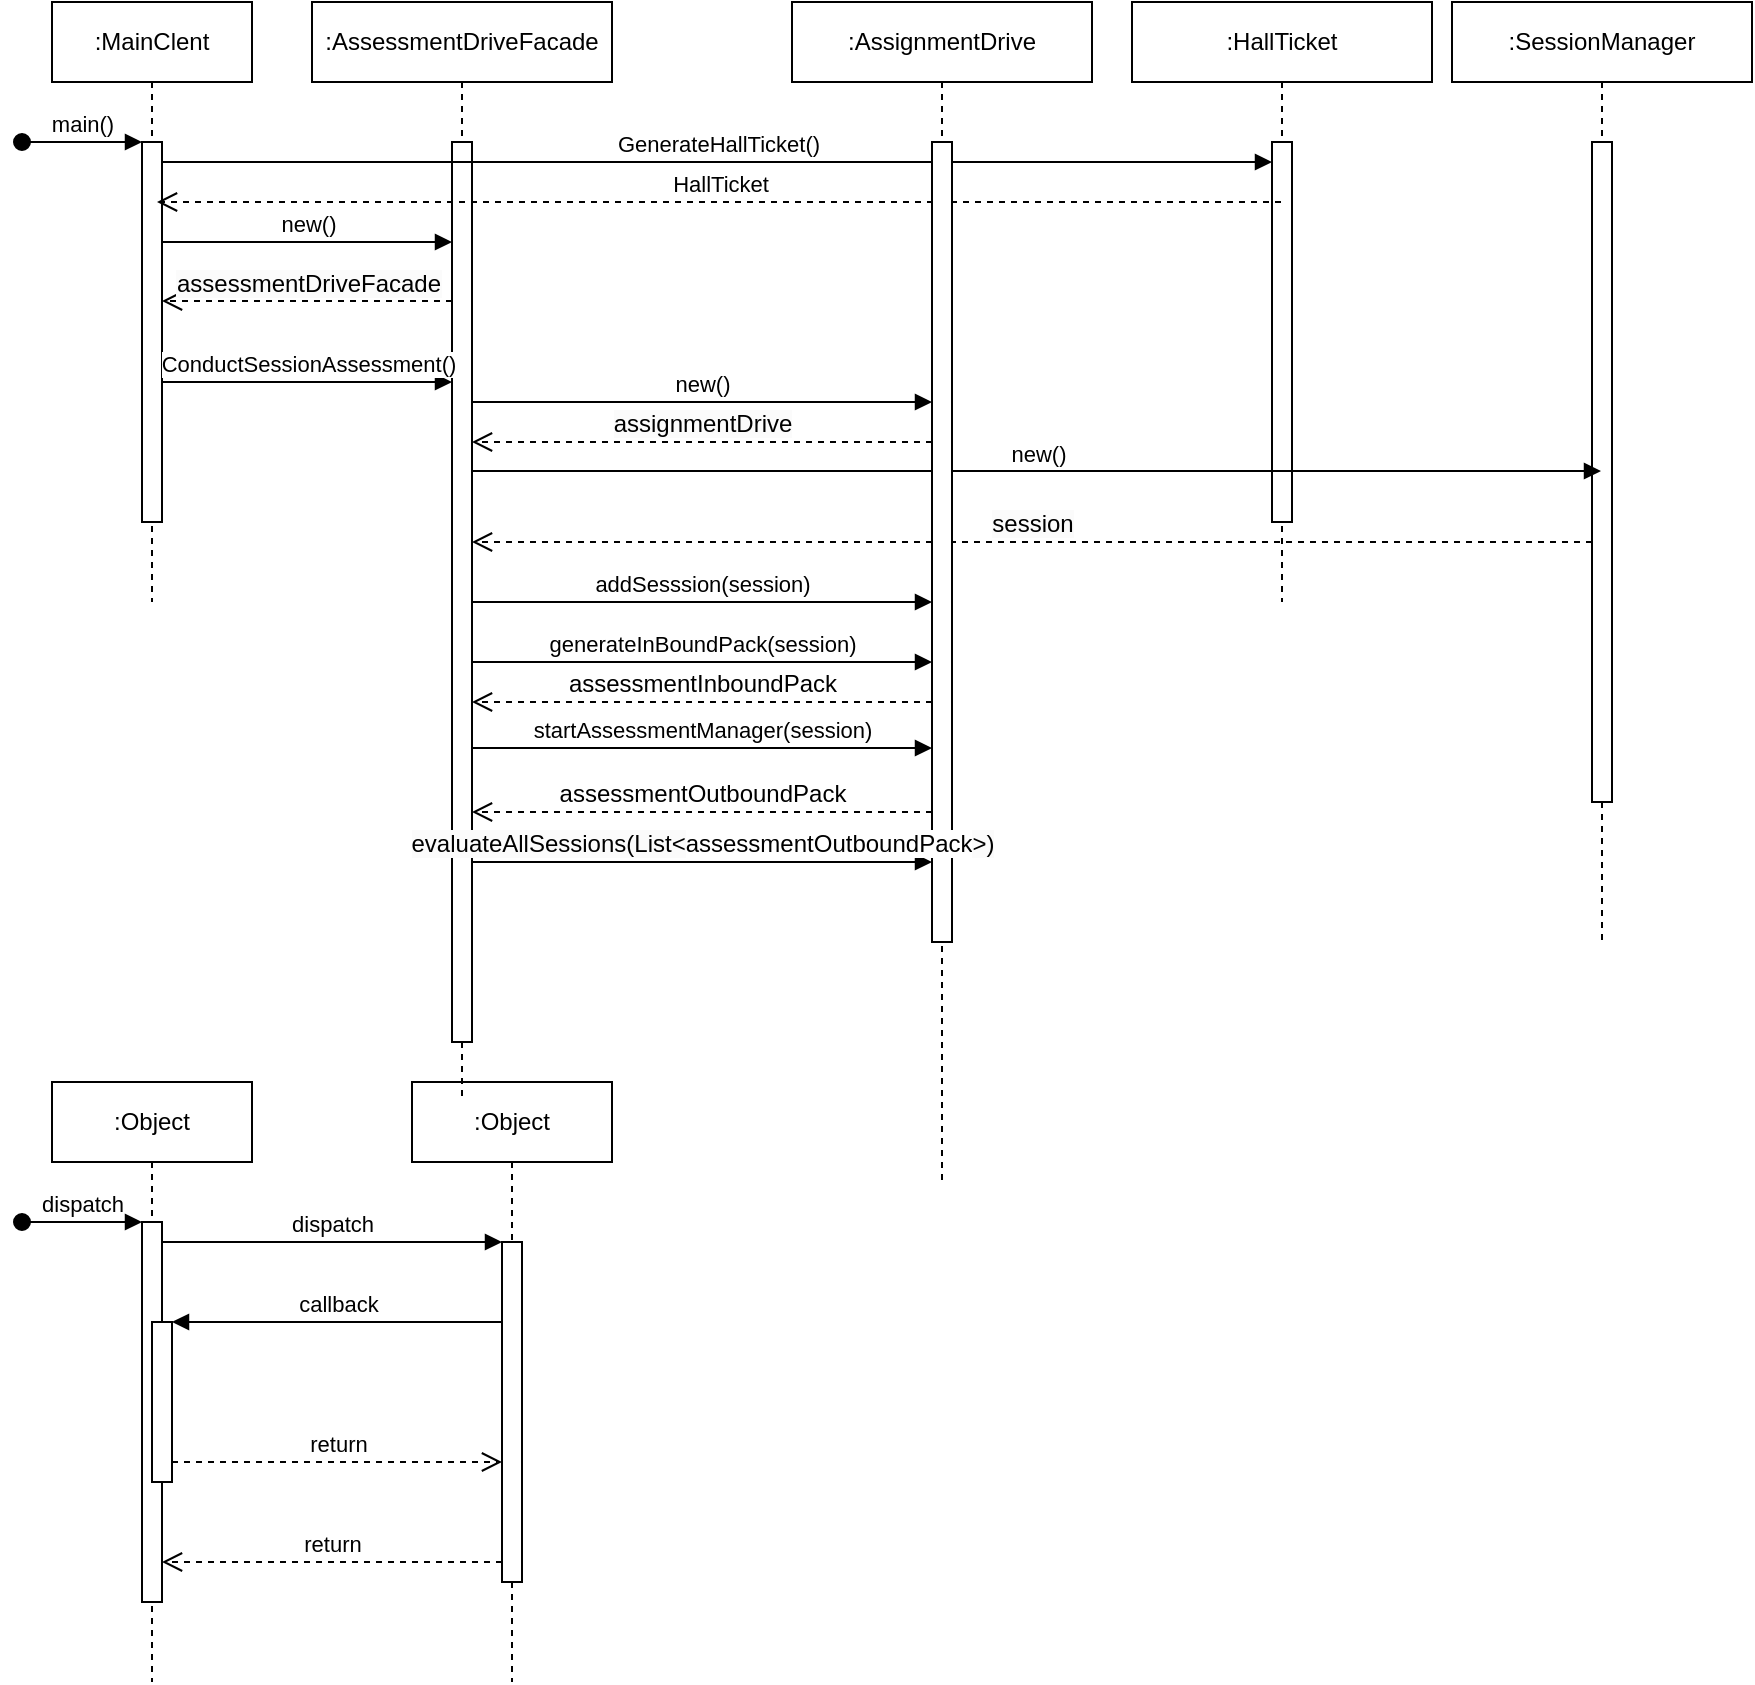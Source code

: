<mxfile version="24.7.16">
  <diagram name="Page-1" id="2YBvvXClWsGukQMizWep">
    <mxGraphModel dx="941" dy="523" grid="1" gridSize="10" guides="1" tooltips="1" connect="1" arrows="1" fold="1" page="1" pageScale="1" pageWidth="850" pageHeight="1100" math="0" shadow="0">
      <root>
        <mxCell id="0" />
        <mxCell id="1" parent="0" />
        <mxCell id="aM9ryv3xv72pqoxQDRHE-1" value=":Object" style="shape=umlLifeline;perimeter=lifelinePerimeter;whiteSpace=wrap;html=1;container=0;dropTarget=0;collapsible=0;recursiveResize=0;outlineConnect=0;portConstraint=eastwest;newEdgeStyle={&quot;edgeStyle&quot;:&quot;elbowEdgeStyle&quot;,&quot;elbow&quot;:&quot;vertical&quot;,&quot;curved&quot;:0,&quot;rounded&quot;:0};" parent="1" vertex="1">
          <mxGeometry x="70" y="560" width="100" height="300" as="geometry" />
        </mxCell>
        <mxCell id="aM9ryv3xv72pqoxQDRHE-2" value="" style="html=1;points=[];perimeter=orthogonalPerimeter;outlineConnect=0;targetShapes=umlLifeline;portConstraint=eastwest;newEdgeStyle={&quot;edgeStyle&quot;:&quot;elbowEdgeStyle&quot;,&quot;elbow&quot;:&quot;vertical&quot;,&quot;curved&quot;:0,&quot;rounded&quot;:0};" parent="aM9ryv3xv72pqoxQDRHE-1" vertex="1">
          <mxGeometry x="45" y="70" width="10" height="190" as="geometry" />
        </mxCell>
        <mxCell id="aM9ryv3xv72pqoxQDRHE-3" value="dispatch" style="html=1;verticalAlign=bottom;startArrow=oval;endArrow=block;startSize=8;edgeStyle=elbowEdgeStyle;elbow=vertical;curved=0;rounded=0;" parent="aM9ryv3xv72pqoxQDRHE-1" target="aM9ryv3xv72pqoxQDRHE-2" edge="1">
          <mxGeometry relative="1" as="geometry">
            <mxPoint x="-15" y="70" as="sourcePoint" />
          </mxGeometry>
        </mxCell>
        <mxCell id="aM9ryv3xv72pqoxQDRHE-4" value="" style="html=1;points=[];perimeter=orthogonalPerimeter;outlineConnect=0;targetShapes=umlLifeline;portConstraint=eastwest;newEdgeStyle={&quot;edgeStyle&quot;:&quot;elbowEdgeStyle&quot;,&quot;elbow&quot;:&quot;vertical&quot;,&quot;curved&quot;:0,&quot;rounded&quot;:0};" parent="aM9ryv3xv72pqoxQDRHE-1" vertex="1">
          <mxGeometry x="50" y="120" width="10" height="80" as="geometry" />
        </mxCell>
        <mxCell id="aM9ryv3xv72pqoxQDRHE-5" value=":Object" style="shape=umlLifeline;perimeter=lifelinePerimeter;whiteSpace=wrap;html=1;container=0;dropTarget=0;collapsible=0;recursiveResize=0;outlineConnect=0;portConstraint=eastwest;newEdgeStyle={&quot;edgeStyle&quot;:&quot;elbowEdgeStyle&quot;,&quot;elbow&quot;:&quot;vertical&quot;,&quot;curved&quot;:0,&quot;rounded&quot;:0};" parent="1" vertex="1">
          <mxGeometry x="250" y="560" width="100" height="300" as="geometry" />
        </mxCell>
        <mxCell id="aM9ryv3xv72pqoxQDRHE-6" value="" style="html=1;points=[];perimeter=orthogonalPerimeter;outlineConnect=0;targetShapes=umlLifeline;portConstraint=eastwest;newEdgeStyle={&quot;edgeStyle&quot;:&quot;elbowEdgeStyle&quot;,&quot;elbow&quot;:&quot;vertical&quot;,&quot;curved&quot;:0,&quot;rounded&quot;:0};" parent="aM9ryv3xv72pqoxQDRHE-5" vertex="1">
          <mxGeometry x="45" y="80" width="10" height="170" as="geometry" />
        </mxCell>
        <mxCell id="aM9ryv3xv72pqoxQDRHE-7" value="dispatch" style="html=1;verticalAlign=bottom;endArrow=block;edgeStyle=elbowEdgeStyle;elbow=vertical;curved=0;rounded=0;" parent="1" source="aM9ryv3xv72pqoxQDRHE-2" target="aM9ryv3xv72pqoxQDRHE-6" edge="1">
          <mxGeometry relative="1" as="geometry">
            <mxPoint x="225" y="650" as="sourcePoint" />
            <Array as="points">
              <mxPoint x="210" y="640" />
            </Array>
          </mxGeometry>
        </mxCell>
        <mxCell id="aM9ryv3xv72pqoxQDRHE-8" value="return" style="html=1;verticalAlign=bottom;endArrow=open;dashed=1;endSize=8;edgeStyle=elbowEdgeStyle;elbow=vertical;curved=0;rounded=0;" parent="1" source="aM9ryv3xv72pqoxQDRHE-6" target="aM9ryv3xv72pqoxQDRHE-2" edge="1">
          <mxGeometry relative="1" as="geometry">
            <mxPoint x="225" y="725" as="targetPoint" />
            <Array as="points">
              <mxPoint x="220" y="800" />
            </Array>
          </mxGeometry>
        </mxCell>
        <mxCell id="aM9ryv3xv72pqoxQDRHE-9" value="callback" style="html=1;verticalAlign=bottom;endArrow=block;edgeStyle=elbowEdgeStyle;elbow=vertical;curved=0;rounded=0;" parent="1" source="aM9ryv3xv72pqoxQDRHE-6" target="aM9ryv3xv72pqoxQDRHE-4" edge="1">
          <mxGeometry relative="1" as="geometry">
            <mxPoint x="205" y="680" as="sourcePoint" />
            <Array as="points">
              <mxPoint x="220" y="680" />
            </Array>
          </mxGeometry>
        </mxCell>
        <mxCell id="aM9ryv3xv72pqoxQDRHE-10" value="return" style="html=1;verticalAlign=bottom;endArrow=open;dashed=1;endSize=8;edgeStyle=elbowEdgeStyle;elbow=vertical;curved=0;rounded=0;" parent="1" source="aM9ryv3xv72pqoxQDRHE-4" target="aM9ryv3xv72pqoxQDRHE-6" edge="1">
          <mxGeometry relative="1" as="geometry">
            <mxPoint x="205" y="755" as="targetPoint" />
            <Array as="points">
              <mxPoint x="210" y="750" />
            </Array>
          </mxGeometry>
        </mxCell>
        <mxCell id="Au_1qcIB4LcXMh-6dsSr-1" value=":MainClent" style="shape=umlLifeline;perimeter=lifelinePerimeter;whiteSpace=wrap;html=1;container=0;dropTarget=0;collapsible=0;recursiveResize=0;outlineConnect=0;portConstraint=eastwest;newEdgeStyle={&quot;edgeStyle&quot;:&quot;elbowEdgeStyle&quot;,&quot;elbow&quot;:&quot;vertical&quot;,&quot;curved&quot;:0,&quot;rounded&quot;:0};" vertex="1" parent="1">
          <mxGeometry x="70" y="20" width="100" height="300" as="geometry" />
        </mxCell>
        <mxCell id="Au_1qcIB4LcXMh-6dsSr-2" value="" style="html=1;points=[];perimeter=orthogonalPerimeter;outlineConnect=0;targetShapes=umlLifeline;portConstraint=eastwest;newEdgeStyle={&quot;edgeStyle&quot;:&quot;elbowEdgeStyle&quot;,&quot;elbow&quot;:&quot;vertical&quot;,&quot;curved&quot;:0,&quot;rounded&quot;:0};" vertex="1" parent="Au_1qcIB4LcXMh-6dsSr-1">
          <mxGeometry x="45" y="70" width="10" height="190" as="geometry" />
        </mxCell>
        <mxCell id="Au_1qcIB4LcXMh-6dsSr-3" value="main()" style="html=1;verticalAlign=bottom;startArrow=oval;endArrow=block;startSize=8;edgeStyle=elbowEdgeStyle;elbow=vertical;curved=0;rounded=0;" edge="1" parent="Au_1qcIB4LcXMh-6dsSr-1" target="Au_1qcIB4LcXMh-6dsSr-2">
          <mxGeometry relative="1" as="geometry">
            <mxPoint x="-15" y="70" as="sourcePoint" />
          </mxGeometry>
        </mxCell>
        <mxCell id="Au_1qcIB4LcXMh-6dsSr-8" value=":AssessmentDriveFacade" style="shape=umlLifeline;perimeter=lifelinePerimeter;whiteSpace=wrap;html=1;container=0;dropTarget=0;collapsible=0;recursiveResize=0;outlineConnect=0;portConstraint=eastwest;newEdgeStyle={&quot;edgeStyle&quot;:&quot;elbowEdgeStyle&quot;,&quot;elbow&quot;:&quot;vertical&quot;,&quot;curved&quot;:0,&quot;rounded&quot;:0};" vertex="1" parent="1">
          <mxGeometry x="200" y="20" width="150" height="550" as="geometry" />
        </mxCell>
        <mxCell id="Au_1qcIB4LcXMh-6dsSr-9" value="" style="html=1;points=[];perimeter=orthogonalPerimeter;outlineConnect=0;targetShapes=umlLifeline;portConstraint=eastwest;newEdgeStyle={&quot;edgeStyle&quot;:&quot;elbowEdgeStyle&quot;,&quot;elbow&quot;:&quot;vertical&quot;,&quot;curved&quot;:0,&quot;rounded&quot;:0};" vertex="1" parent="Au_1qcIB4LcXMh-6dsSr-8">
          <mxGeometry x="70" y="70" width="10" height="450" as="geometry" />
        </mxCell>
        <mxCell id="Au_1qcIB4LcXMh-6dsSr-15" value="new()" style="html=1;verticalAlign=bottom;endArrow=block;edgeStyle=elbowEdgeStyle;elbow=horizontal;curved=0;rounded=0;" edge="1" parent="1" target="Au_1qcIB4LcXMh-6dsSr-9">
          <mxGeometry relative="1" as="geometry">
            <mxPoint x="125" y="140" as="sourcePoint" />
            <Array as="points">
              <mxPoint x="220" y="140" />
            </Array>
            <mxPoint x="320" y="140" as="targetPoint" />
          </mxGeometry>
        </mxCell>
        <mxCell id="Au_1qcIB4LcXMh-6dsSr-18" value=":HallTicket" style="shape=umlLifeline;perimeter=lifelinePerimeter;whiteSpace=wrap;html=1;container=0;dropTarget=0;collapsible=0;recursiveResize=0;outlineConnect=0;portConstraint=eastwest;newEdgeStyle={&quot;edgeStyle&quot;:&quot;elbowEdgeStyle&quot;,&quot;elbow&quot;:&quot;vertical&quot;,&quot;curved&quot;:0,&quot;rounded&quot;:0};" vertex="1" parent="1">
          <mxGeometry x="610" y="20" width="150" height="300" as="geometry" />
        </mxCell>
        <mxCell id="Au_1qcIB4LcXMh-6dsSr-19" value="" style="html=1;points=[];perimeter=orthogonalPerimeter;outlineConnect=0;targetShapes=umlLifeline;portConstraint=eastwest;newEdgeStyle={&quot;edgeStyle&quot;:&quot;elbowEdgeStyle&quot;,&quot;elbow&quot;:&quot;vertical&quot;,&quot;curved&quot;:0,&quot;rounded&quot;:0};" vertex="1" parent="Au_1qcIB4LcXMh-6dsSr-18">
          <mxGeometry x="70" y="70" width="10" height="190" as="geometry" />
        </mxCell>
        <mxCell id="Au_1qcIB4LcXMh-6dsSr-20" value="GenerateHallTicket()" style="html=1;verticalAlign=bottom;endArrow=block;edgeStyle=elbowEdgeStyle;elbow=horizontal;curved=0;rounded=0;" edge="1" parent="1" source="Au_1qcIB4LcXMh-6dsSr-2" target="Au_1qcIB4LcXMh-6dsSr-19">
          <mxGeometry relative="1" as="geometry">
            <mxPoint x="120.25" y="100" as="sourcePoint" />
            <Array as="points">
              <mxPoint x="220.25" y="100" />
            </Array>
            <mxPoint x="479.75" y="100" as="targetPoint" />
          </mxGeometry>
        </mxCell>
        <mxCell id="Au_1qcIB4LcXMh-6dsSr-21" value="HallTicket" style="html=1;verticalAlign=bottom;endArrow=open;dashed=1;endSize=8;curved=0;rounded=0;" edge="1" parent="1" source="Au_1qcIB4LcXMh-6dsSr-18">
          <mxGeometry relative="1" as="geometry">
            <mxPoint x="477.5" y="120" as="sourcePoint" />
            <mxPoint x="122.5" y="120" as="targetPoint" />
          </mxGeometry>
        </mxCell>
        <mxCell id="Au_1qcIB4LcXMh-6dsSr-22" value="&lt;span style=&quot;font-size: 12px; text-wrap: wrap; background-color: rgb(251, 251, 251);&quot;&gt;assessmentDriveFacade&lt;/span&gt;" style="html=1;verticalAlign=bottom;endArrow=open;dashed=1;endSize=8;curved=0;rounded=0;" edge="1" parent="1" source="Au_1qcIB4LcXMh-6dsSr-9">
          <mxGeometry relative="1" as="geometry">
            <mxPoint x="320" y="169.5" as="sourcePoint" />
            <mxPoint x="125" y="169.5" as="targetPoint" />
          </mxGeometry>
        </mxCell>
        <mxCell id="Au_1qcIB4LcXMh-6dsSr-23" value="ConductSessionAssessment()" style="html=1;verticalAlign=bottom;endArrow=block;edgeStyle=elbowEdgeStyle;elbow=horizontal;curved=0;rounded=0;" edge="1" parent="1" source="Au_1qcIB4LcXMh-6dsSr-2" target="Au_1qcIB4LcXMh-6dsSr-9">
          <mxGeometry relative="1" as="geometry">
            <mxPoint x="130" y="210" as="sourcePoint" />
            <Array as="points">
              <mxPoint x="225" y="210" />
            </Array>
            <mxPoint x="325" y="210" as="targetPoint" />
          </mxGeometry>
        </mxCell>
        <mxCell id="Au_1qcIB4LcXMh-6dsSr-24" value=":SessionManager" style="shape=umlLifeline;perimeter=lifelinePerimeter;whiteSpace=wrap;html=1;container=0;dropTarget=0;collapsible=0;recursiveResize=0;outlineConnect=0;portConstraint=eastwest;newEdgeStyle={&quot;edgeStyle&quot;:&quot;elbowEdgeStyle&quot;,&quot;elbow&quot;:&quot;vertical&quot;,&quot;curved&quot;:0,&quot;rounded&quot;:0};" vertex="1" parent="1">
          <mxGeometry x="770" y="20" width="150" height="470" as="geometry" />
        </mxCell>
        <mxCell id="Au_1qcIB4LcXMh-6dsSr-25" value="" style="html=1;points=[];perimeter=orthogonalPerimeter;outlineConnect=0;targetShapes=umlLifeline;portConstraint=eastwest;newEdgeStyle={&quot;edgeStyle&quot;:&quot;elbowEdgeStyle&quot;,&quot;elbow&quot;:&quot;vertical&quot;,&quot;curved&quot;:0,&quot;rounded&quot;:0};" vertex="1" parent="Au_1qcIB4LcXMh-6dsSr-24">
          <mxGeometry x="70" y="70" width="10" height="330" as="geometry" />
        </mxCell>
        <mxCell id="Au_1qcIB4LcXMh-6dsSr-26" value="new()" style="html=1;verticalAlign=bottom;endArrow=block;edgeStyle=elbowEdgeStyle;elbow=horizontal;curved=0;rounded=0;" edge="1" parent="1" source="Au_1qcIB4LcXMh-6dsSr-9">
          <mxGeometry relative="1" as="geometry">
            <mxPoint x="520" y="254.5" as="sourcePoint" />
            <Array as="points">
              <mxPoint x="650" y="254.5" />
            </Array>
            <mxPoint x="844.5" y="254.5" as="targetPoint" />
          </mxGeometry>
        </mxCell>
        <mxCell id="Au_1qcIB4LcXMh-6dsSr-27" value="&lt;span style=&quot;font-size: 12px; text-wrap: wrap; background-color: rgb(251, 251, 251);&quot;&gt;session&lt;/span&gt;" style="html=1;verticalAlign=bottom;endArrow=open;dashed=1;endSize=8;curved=0;rounded=0;" edge="1" parent="1" target="Au_1qcIB4LcXMh-6dsSr-9">
          <mxGeometry relative="1" as="geometry">
            <mxPoint x="840" y="290" as="sourcePoint" />
            <mxPoint x="330" y="290" as="targetPoint" />
          </mxGeometry>
        </mxCell>
        <mxCell id="Au_1qcIB4LcXMh-6dsSr-29" value=":AssignmentDrive" style="shape=umlLifeline;perimeter=lifelinePerimeter;whiteSpace=wrap;html=1;container=0;dropTarget=0;collapsible=0;recursiveResize=0;outlineConnect=0;portConstraint=eastwest;newEdgeStyle={&quot;edgeStyle&quot;:&quot;elbowEdgeStyle&quot;,&quot;elbow&quot;:&quot;vertical&quot;,&quot;curved&quot;:0,&quot;rounded&quot;:0};" vertex="1" parent="1">
          <mxGeometry x="440" y="20" width="150" height="590" as="geometry" />
        </mxCell>
        <mxCell id="Au_1qcIB4LcXMh-6dsSr-30" value="" style="html=1;points=[];perimeter=orthogonalPerimeter;outlineConnect=0;targetShapes=umlLifeline;portConstraint=eastwest;newEdgeStyle={&quot;edgeStyle&quot;:&quot;elbowEdgeStyle&quot;,&quot;elbow&quot;:&quot;vertical&quot;,&quot;curved&quot;:0,&quot;rounded&quot;:0};" vertex="1" parent="Au_1qcIB4LcXMh-6dsSr-29">
          <mxGeometry x="70" y="70" width="10" height="400" as="geometry" />
        </mxCell>
        <mxCell id="Au_1qcIB4LcXMh-6dsSr-31" value="new()" style="html=1;verticalAlign=bottom;endArrow=block;edgeStyle=elbowEdgeStyle;elbow=horizontal;curved=0;rounded=0;" edge="1" parent="1" source="Au_1qcIB4LcXMh-6dsSr-9" target="Au_1qcIB4LcXMh-6dsSr-30">
          <mxGeometry relative="1" as="geometry">
            <mxPoint x="340" y="220" as="sourcePoint" />
            <Array as="points">
              <mxPoint x="454" y="220" />
            </Array>
            <mxPoint x="630" y="220" as="targetPoint" />
          </mxGeometry>
        </mxCell>
        <mxCell id="Au_1qcIB4LcXMh-6dsSr-32" value="&lt;span style=&quot;font-size: 12px; text-wrap: wrap; background-color: rgb(251, 251, 251);&quot;&gt;assignmentDrive&lt;/span&gt;" style="html=1;verticalAlign=bottom;endArrow=open;dashed=1;endSize=8;curved=0;rounded=0;" edge="1" parent="1" source="Au_1qcIB4LcXMh-6dsSr-30">
          <mxGeometry relative="1" as="geometry">
            <mxPoint x="510" y="240" as="sourcePoint" />
            <mxPoint x="280" y="240" as="targetPoint" />
          </mxGeometry>
        </mxCell>
        <mxCell id="Au_1qcIB4LcXMh-6dsSr-33" value="addSesssion(session)" style="html=1;verticalAlign=bottom;endArrow=block;edgeStyle=elbowEdgeStyle;elbow=horizontal;curved=0;rounded=0;" edge="1" parent="1" source="Au_1qcIB4LcXMh-6dsSr-9" target="Au_1qcIB4LcXMh-6dsSr-30">
          <mxGeometry relative="1" as="geometry">
            <mxPoint x="330" y="319.81" as="sourcePoint" />
            <Array as="points">
              <mxPoint x="470" y="320" />
            </Array>
            <mxPoint x="844.5" y="319.31" as="targetPoint" />
            <mxPoint as="offset" />
          </mxGeometry>
        </mxCell>
        <mxCell id="Au_1qcIB4LcXMh-6dsSr-34" value="generateInBoundPack(session)" style="html=1;verticalAlign=bottom;endArrow=block;edgeStyle=elbowEdgeStyle;elbow=horizontal;curved=0;rounded=0;" edge="1" parent="1" source="Au_1qcIB4LcXMh-6dsSr-9" target="Au_1qcIB4LcXMh-6dsSr-30">
          <mxGeometry relative="1" as="geometry">
            <mxPoint x="330" y="350" as="sourcePoint" />
            <Array as="points">
              <mxPoint x="470" y="350" />
            </Array>
            <mxPoint x="510" y="350" as="targetPoint" />
            <mxPoint as="offset" />
          </mxGeometry>
        </mxCell>
        <mxCell id="Au_1qcIB4LcXMh-6dsSr-35" value="&lt;span style=&quot;font-size: 12px; text-wrap: wrap;&quot;&gt;assessmentInboundPack&lt;/span&gt;" style="html=1;verticalAlign=bottom;endArrow=open;dashed=1;endSize=8;curved=0;rounded=0;" edge="1" parent="1">
          <mxGeometry relative="1" as="geometry">
            <mxPoint x="510" y="370" as="sourcePoint" />
            <mxPoint x="280" y="370" as="targetPoint" />
            <mxPoint as="offset" />
          </mxGeometry>
        </mxCell>
        <mxCell id="Au_1qcIB4LcXMh-6dsSr-39" value="startAssessmentManager(session)" style="html=1;verticalAlign=bottom;endArrow=block;edgeStyle=elbowEdgeStyle;elbow=horizontal;curved=0;rounded=0;" edge="1" parent="1" source="Au_1qcIB4LcXMh-6dsSr-9" target="Au_1qcIB4LcXMh-6dsSr-30">
          <mxGeometry relative="1" as="geometry">
            <mxPoint x="330" y="393" as="sourcePoint" />
            <Array as="points">
              <mxPoint x="472" y="393" />
            </Array>
            <mxPoint x="510" y="393" as="targetPoint" />
            <mxPoint as="offset" />
          </mxGeometry>
        </mxCell>
        <mxCell id="Au_1qcIB4LcXMh-6dsSr-40" value="&lt;span style=&quot;font-size: 12px; text-wrap: wrap;&quot;&gt;assessmentOutboundPack&lt;/span&gt;" style="html=1;verticalAlign=bottom;endArrow=open;dashed=1;endSize=8;curved=0;rounded=0;" edge="1" parent="1" target="Au_1qcIB4LcXMh-6dsSr-9">
          <mxGeometry relative="1" as="geometry">
            <mxPoint x="510" y="425" as="sourcePoint" />
            <mxPoint x="330" y="425" as="targetPoint" />
            <mxPoint as="offset" />
          </mxGeometry>
        </mxCell>
        <mxCell id="Au_1qcIB4LcXMh-6dsSr-43" value="&lt;span style=&quot;font-size: 12px; text-align: left; text-wrap: wrap; background-color: rgb(251, 251, 251);&quot;&gt;evaluateAllSessions(List&amp;lt;&lt;/span&gt;&lt;span style=&quot;font-size: 12px; text-wrap: wrap;&quot;&gt;assessmentOutboundPack&lt;/span&gt;&lt;span style=&quot;font-size: 12px; text-align: left; text-wrap: wrap; background-color: rgb(251, 251, 251);&quot;&gt;&amp;gt;)&lt;/span&gt;" style="html=1;verticalAlign=bottom;endArrow=block;edgeStyle=elbowEdgeStyle;elbow=horizontal;curved=0;rounded=0;" edge="1" parent="1" source="Au_1qcIB4LcXMh-6dsSr-9" target="Au_1qcIB4LcXMh-6dsSr-30">
          <mxGeometry relative="1" as="geometry">
            <mxPoint x="330" y="450" as="sourcePoint" />
            <Array as="points">
              <mxPoint x="472" y="450" />
            </Array>
            <mxPoint x="510" y="450" as="targetPoint" />
            <mxPoint as="offset" />
          </mxGeometry>
        </mxCell>
      </root>
    </mxGraphModel>
  </diagram>
</mxfile>
